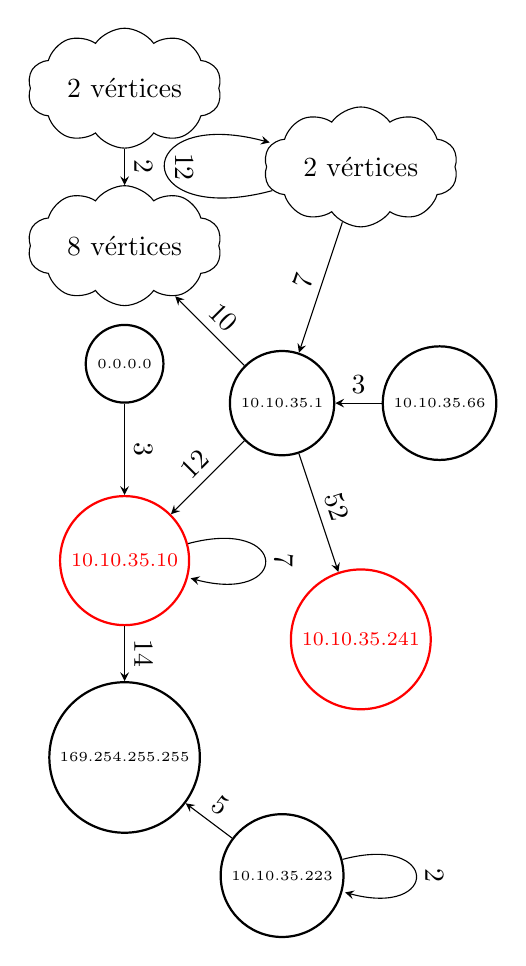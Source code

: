 \begin{tikzpicture}
    \tikzset{NoDistinguido/.style = {shape=circle,draw,thick,minimum size=2em,font=\tiny}}
    \tikzset{Distinguido/.style = {shape=circle,draw,red,thick,minimum size=2em,font=\scriptsize}}
    \tikzset{myCloud/.style = {shape=cloud,draw, cloud puffs=10,cloud puff arc=110, aspect=2, inner ysep=0.5em}}

    \tikzset{flecha/.style = {->,>=stealth,black,sloped,auto=false}}

    \node[myCloud] (NubeA) at (-2,2) {8 vértices};
    \node[myCloud] (NubeB) at (-2,4) {2 vértices};

    \node[myCloud] (NubeC) at (1,3) {2 vértices};

    \node[NoDistinguido] (aparenteRouter) at (0,0) {10.10.35.1};
    \node[NoDistinguido] (node66) at (2,0) {10.10.35.66};


    \node[NoDistinguido] (node0) at (-2,0.5) {0.0.0.0};
    \node[Distinguido] (dist1) at (-2,-2) {10.10.35.10};
    \node[NoDistinguido] (node255) at (-2,-4.5) {169.254.255.255};
    \node[NoDistinguido] (node223) at (0,-6) {10.10.35.223};

    \node[Distinguido] (dist2) at (1,-3) {10.10.35.241};


    %Entradas a la nubeA
    \draw [flecha] (aparenteRouter) to node[above] {10} (NubeA);
    \draw [flecha] (NubeB) to node[above] {2} (NubeA);

    %Aparente router a vértices Distinguidos
    \draw [flecha] (aparenteRouter) to node[above] {12} (dist1);
    \draw [flecha] (aparenteRouter) to node[above] {52} (dist2);

    %Un colgado
    \draw [flecha] (node66) to node[above] {3} (aparenteRouter);

    %

    \draw [flecha] (node0) to node[above] {3} (dist1);

    \draw [flecha] (dist1) to node[above] {14} (node255);
    \path[flecha] (dist1)
            edge [loop right=30] node [above] {7} ();

    \draw [flecha] (node223) to node[above] {5} (node255);
    \path[flecha] (node223)
            edge [loop right=30] node [above] {2} ();


    \draw [flecha] (NubeC) to node[above] {7} (aparenteRouter);
    \path[flecha] (NubeC)
            edge [loop left] node [above] {12} ();

%\iffalse
%Dejo esto por si quieren partir la Nube C
%    \node[NoDistinguido] (node37) at (0,2) {10.10.35.37};
%    \node[NoDistinguido] (node141) at (2,2) {10.10.35.141};
%    \draw [flecha] (node37) to node[above] {3} (aparenteRouter);
%    \path[flecha] (node37)
%            edge [loop above] node [above] {6} ();
%
%    \draw [flecha] (node141) to node[above] {4} (aparenteRouter);
%    \path[flecha] (node141)
%            edge [loop right=30] node [above] {6} ();
%\fi

\end{tikzpicture}
